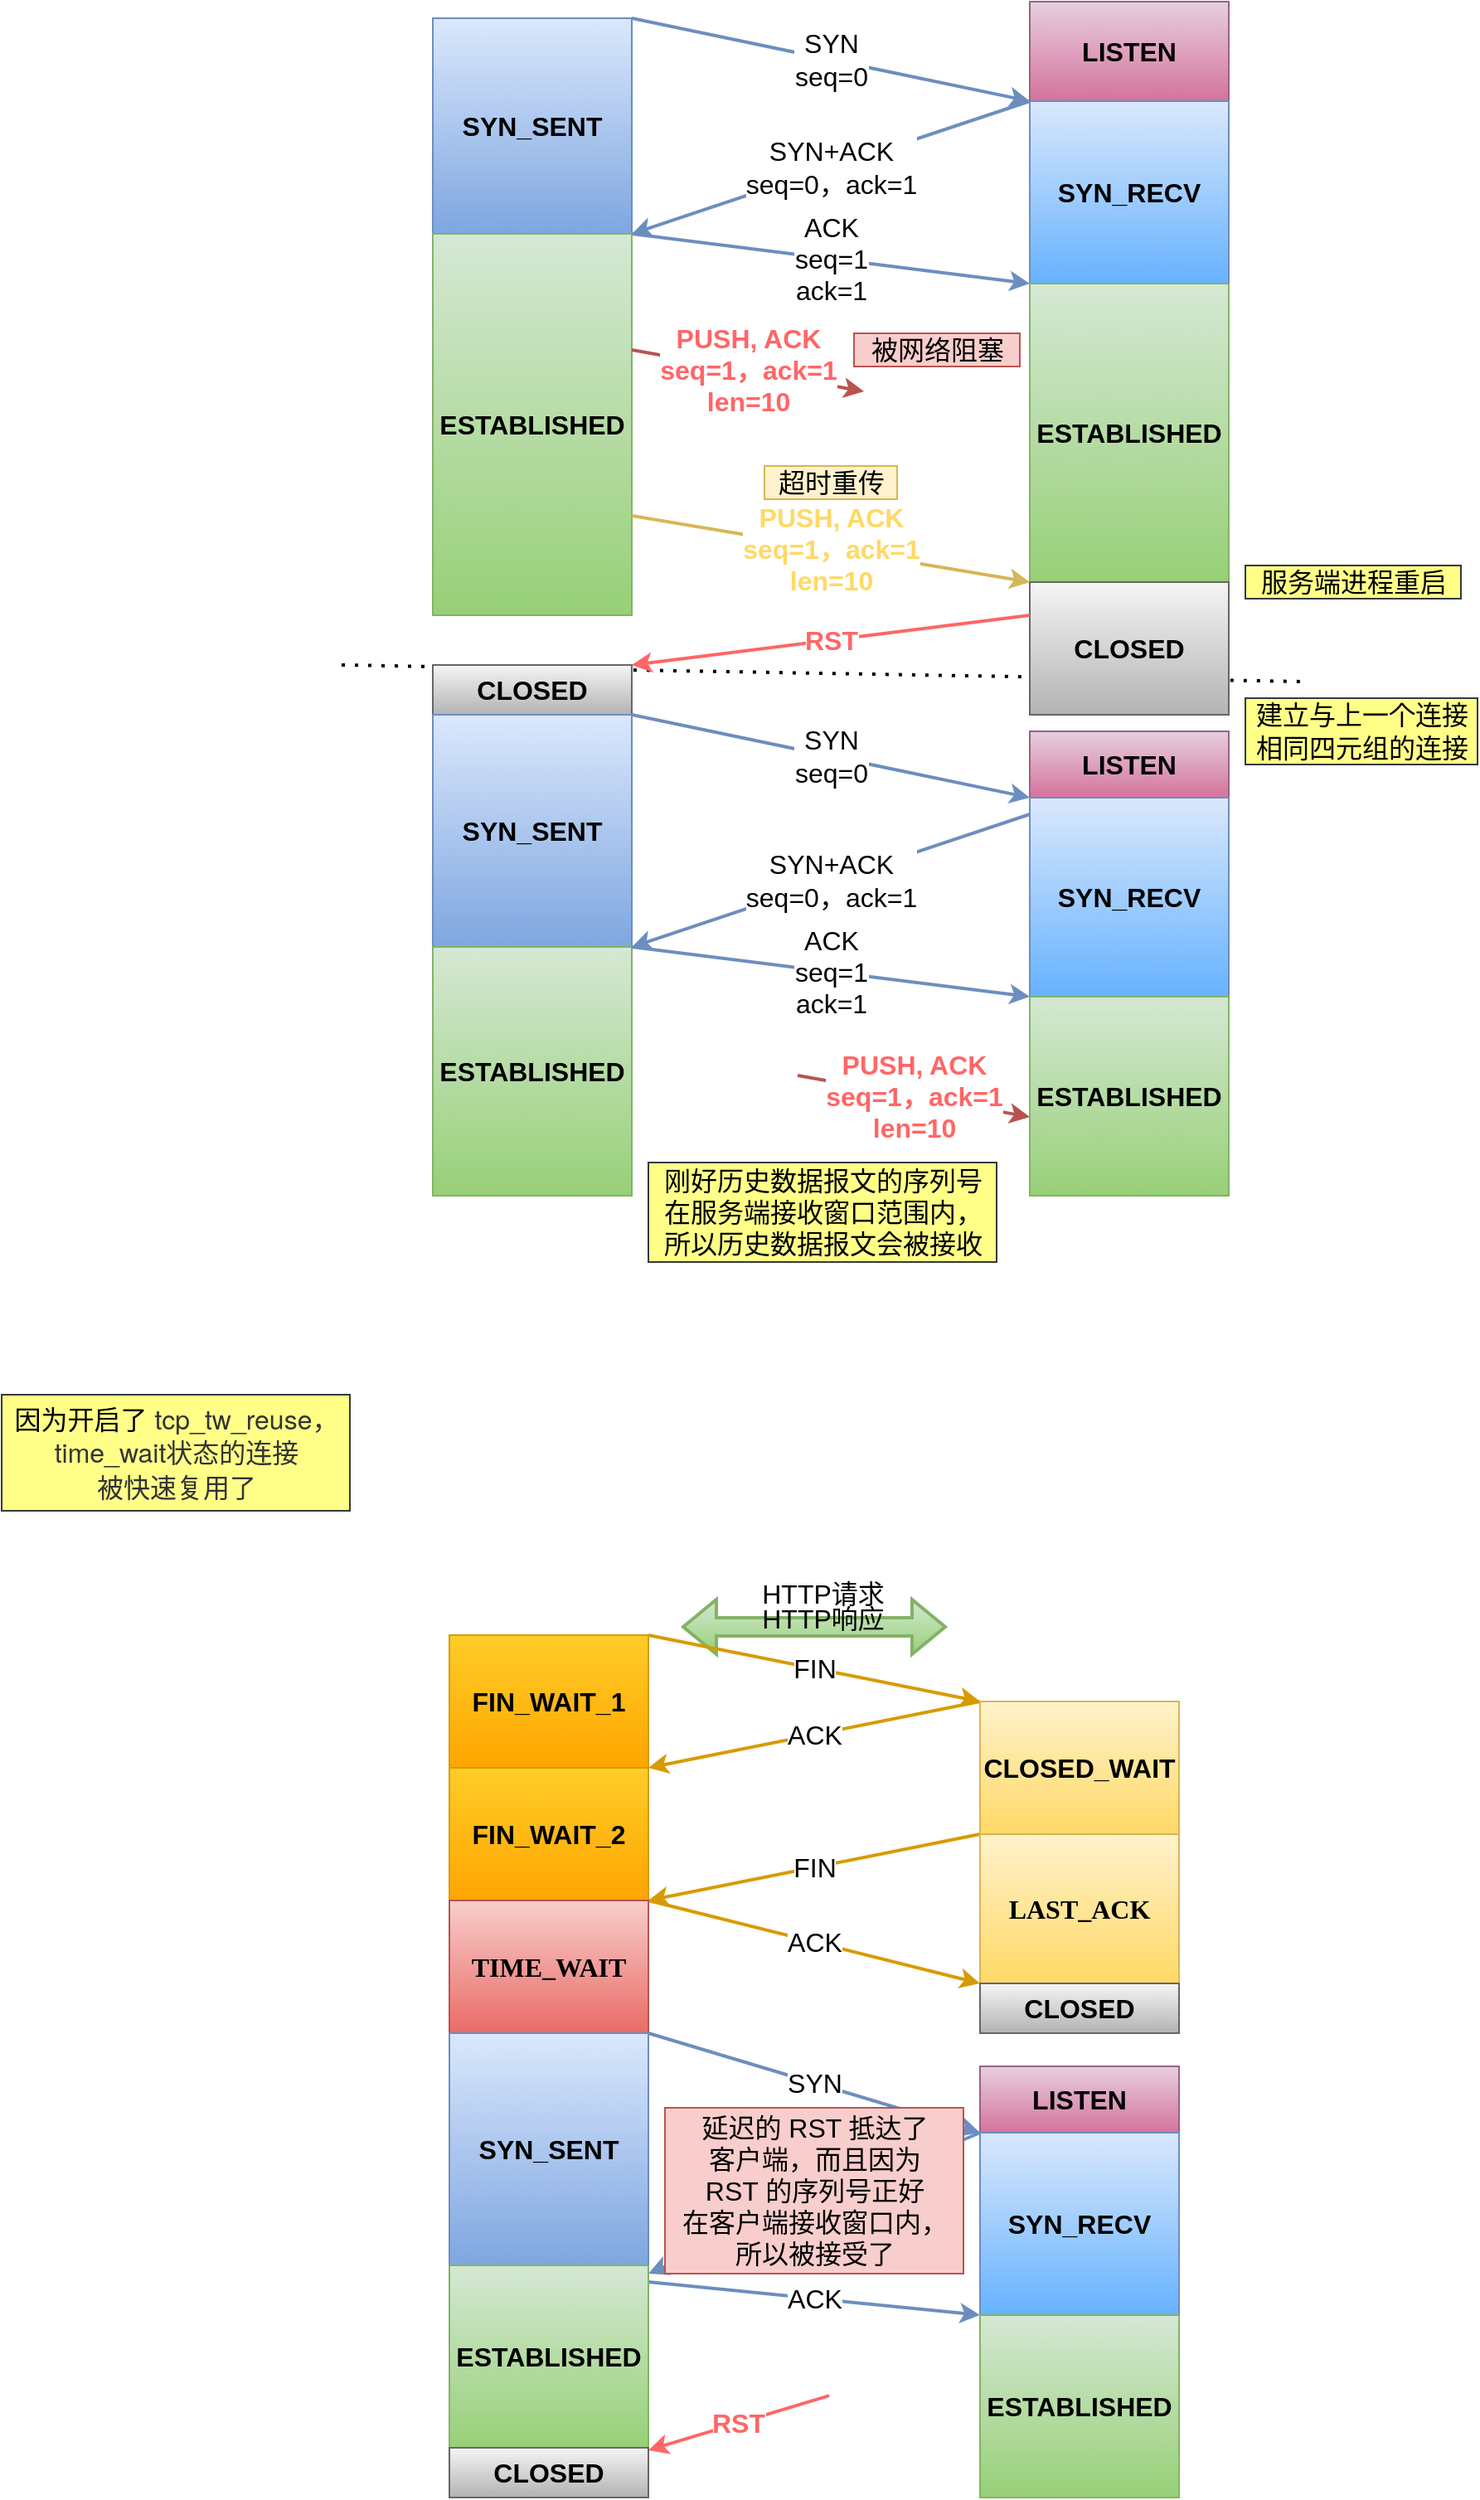 <mxfile version="16.1.0" type="github">
  <diagram id="HxfmBacdj0r3upCeBDEK" name="Page-1">
    <mxGraphModel dx="1504" dy="508" grid="1" gridSize="10" guides="1" tooltips="1" connect="1" arrows="1" fold="1" page="1" pageScale="1" pageWidth="827" pageHeight="1169" math="0" shadow="0">
      <root>
        <mxCell id="0" />
        <mxCell id="1" parent="0" />
        <mxCell id="gUkQn6-DiPegoFo77hGN-1" value="SYN_SENT" style="rounded=0;whiteSpace=wrap;html=1;fontSize=16;fontStyle=1;fillColor=#dae8fc;strokeColor=#6c8ebf;gradientColor=#7ea6e0;" vertex="1" parent="1">
          <mxGeometry x="160" y="80" width="120" height="130" as="geometry" />
        </mxCell>
        <mxCell id="gUkQn6-DiPegoFo77hGN-4" value="SYN&lt;br&gt;seq=0" style="endArrow=classic;html=1;rounded=0;exitX=1;exitY=0;exitDx=0;exitDy=0;entryX=0;entryY=1;entryDx=0;entryDy=0;fontSize=16;fillColor=#dae8fc;gradientColor=#7ea6e0;strokeColor=#6c8ebf;strokeWidth=2;" edge="1" parent="1" source="gUkQn6-DiPegoFo77hGN-1" target="gUkQn6-DiPegoFo77hGN-6">
          <mxGeometry width="50" height="50" relative="1" as="geometry">
            <mxPoint x="300" y="60" as="sourcePoint" />
            <mxPoint x="480" y="125" as="targetPoint" />
          </mxGeometry>
        </mxCell>
        <mxCell id="gUkQn6-DiPegoFo77hGN-5" value="SYN+ACK&lt;br&gt;seq=0，ack=1" style="edgeStyle=none;rounded=0;orthogonalLoop=1;jettySize=auto;html=1;fontSize=16;exitX=0;exitY=1;exitDx=0;exitDy=0;fillColor=#dae8fc;gradientColor=#7ea6e0;strokeColor=#6c8ebf;strokeWidth=2;entryX=1;entryY=1;entryDx=0;entryDy=0;" edge="1" parent="1" source="gUkQn6-DiPegoFo77hGN-6" target="gUkQn6-DiPegoFo77hGN-1">
          <mxGeometry relative="1" as="geometry">
            <mxPoint x="280" y="290" as="targetPoint" />
          </mxGeometry>
        </mxCell>
        <mxCell id="gUkQn6-DiPegoFo77hGN-6" value="LISTEN" style="rounded=0;whiteSpace=wrap;html=1;fontSize=16;fontStyle=1;fillColor=#e6d0de;strokeColor=#996185;gradientColor=#d5739d;" vertex="1" parent="1">
          <mxGeometry x="520" y="70" width="120" height="60" as="geometry" />
        </mxCell>
        <mxCell id="gUkQn6-DiPegoFo77hGN-8" value="SYN_RECV" style="rounded=0;whiteSpace=wrap;html=1;fontSize=16;fontStyle=1;fillColor=#dae8fc;strokeColor=#6c8ebf;gradientColor=#66B2FF;" vertex="1" parent="1">
          <mxGeometry x="520" y="130" width="120" height="110" as="geometry" />
        </mxCell>
        <mxCell id="gUkQn6-DiPegoFo77hGN-9" value="ACK&lt;br&gt;seq=1&lt;br&gt;ack=1" style="edgeStyle=none;rounded=0;orthogonalLoop=1;jettySize=auto;html=1;entryX=0;entryY=0;entryDx=0;entryDy=0;fontFamily=Helvetica;fontSize=16;exitX=1;exitY=0;exitDx=0;exitDy=0;fillColor=#dae8fc;gradientColor=#7ea6e0;strokeColor=#6c8ebf;strokeWidth=2;" edge="1" parent="1" source="gUkQn6-DiPegoFo77hGN-10" target="gUkQn6-DiPegoFo77hGN-11">
          <mxGeometry relative="1" as="geometry" />
        </mxCell>
        <mxCell id="gUkQn6-DiPegoFo77hGN-10" value="&lt;span style=&quot;font-weight: 700;&quot;&gt;ESTABLISHED&lt;/span&gt;" style="rounded=0;whiteSpace=wrap;html=1;fontSize=16;fontFamily=Helvetica;fillColor=#d5e8d4;strokeColor=#82b366;gradientColor=#97d077;" vertex="1" parent="1">
          <mxGeometry x="160" y="210" width="120" height="230" as="geometry" />
        </mxCell>
        <mxCell id="gUkQn6-DiPegoFo77hGN-11" value="&lt;span style=&quot;font-weight: 700;&quot;&gt;ESTABLISHED&lt;/span&gt;" style="rounded=0;whiteSpace=wrap;html=1;fontSize=16;fontFamily=Helvetica;fillColor=#d5e8d4;strokeColor=#82b366;gradientColor=#97d077;" vertex="1" parent="1">
          <mxGeometry x="520" y="240" width="120" height="180" as="geometry" />
        </mxCell>
        <mxCell id="gUkQn6-DiPegoFo77hGN-12" value="" style="shape=flexArrow;endArrow=classic;startArrow=classic;html=1;rounded=0;fontFamily=Helvetica;fontSize=16;fillColor=#d5e8d4;gradientColor=#97d077;strokeColor=#82b366;strokeWidth=2;" edge="1" parent="1">
          <mxGeometry width="100" height="100" relative="1" as="geometry">
            <mxPoint x="310" y="1050" as="sourcePoint" />
            <mxPoint x="470" y="1050" as="targetPoint" />
          </mxGeometry>
        </mxCell>
        <mxCell id="gUkQn6-DiPegoFo77hGN-13" value="HTTP请求" style="text;html=1;align=center;verticalAlign=middle;resizable=0;points=[];autosize=1;strokeColor=none;fillColor=none;fontSize=16;fontFamily=Helvetica;strokeWidth=2;" vertex="1" parent="1">
          <mxGeometry x="350" y="1020" width="90" height="20" as="geometry" />
        </mxCell>
        <mxCell id="gUkQn6-DiPegoFo77hGN-14" value="HTTP响应" style="text;html=1;align=center;verticalAlign=middle;resizable=0;points=[];autosize=1;strokeColor=none;fillColor=none;fontSize=16;fontFamily=Helvetica;strokeWidth=2;" vertex="1" parent="1">
          <mxGeometry x="350" y="1035" width="90" height="20" as="geometry" />
        </mxCell>
        <mxCell id="gUkQn6-DiPegoFo77hGN-15" value="FIN" style="edgeStyle=none;rounded=0;orthogonalLoop=1;jettySize=auto;html=1;fontFamily=Helvetica;fontSize=16;exitX=1;exitY=0;exitDx=0;exitDy=0;entryX=0;entryY=0;entryDx=0;entryDy=0;fillColor=#ffcd28;gradientColor=#ffa500;strokeColor=#d79b00;strokeWidth=2;" edge="1" parent="1" source="gUkQn6-DiPegoFo77hGN-16" target="gUkQn6-DiPegoFo77hGN-19">
          <mxGeometry relative="1" as="geometry">
            <mxPoint x="420" y="1115" as="targetPoint" />
          </mxGeometry>
        </mxCell>
        <mxCell id="gUkQn6-DiPegoFo77hGN-16" value="&lt;span style=&quot;&quot;&gt;FIN_WAIT_1&lt;/span&gt;" style="rounded=0;whiteSpace=wrap;html=1;fontSize=16;fontStyle=1;fontFamily=Helvetica;fillColor=#ffcd28;strokeColor=#d79b00;gradientColor=#ffa500;" vertex="1" parent="1">
          <mxGeometry x="170" y="1055" width="120" height="80" as="geometry" />
        </mxCell>
        <mxCell id="gUkQn6-DiPegoFo77hGN-17" value="ACK" style="edgeStyle=none;rounded=0;orthogonalLoop=1;jettySize=auto;html=1;entryX=1;entryY=0;entryDx=0;entryDy=0;fontFamily=Helvetica;fontSize=16;exitX=0;exitY=0;exitDx=0;exitDy=0;fillColor=#ffcd28;gradientColor=#ffa500;strokeColor=#d79b00;strokeWidth=2;" edge="1" parent="1" source="gUkQn6-DiPegoFo77hGN-19" target="gUkQn6-DiPegoFo77hGN-20">
          <mxGeometry relative="1" as="geometry" />
        </mxCell>
        <mxCell id="gUkQn6-DiPegoFo77hGN-18" value="FIN" style="edgeStyle=none;rounded=0;orthogonalLoop=1;jettySize=auto;html=1;entryX=1;entryY=0;entryDx=0;entryDy=0;fontFamily=Helvetica;fontSize=16;exitX=0;exitY=1;exitDx=0;exitDy=0;fillColor=#ffcd28;gradientColor=#ffa500;strokeColor=#d79b00;strokeWidth=2;" edge="1" parent="1" source="gUkQn6-DiPegoFo77hGN-19" target="gUkQn6-DiPegoFo77hGN-22">
          <mxGeometry relative="1" as="geometry" />
        </mxCell>
        <mxCell id="gUkQn6-DiPegoFo77hGN-19" value="&lt;span style=&quot;&quot;&gt;CLOSED_WAIT&lt;/span&gt;" style="rounded=0;whiteSpace=wrap;html=1;fontSize=16;fontStyle=1;fontFamily=Helvetica;fillColor=#fff2cc;strokeColor=#d6b656;gradientColor=#ffd966;" vertex="1" parent="1">
          <mxGeometry x="490" y="1095" width="120" height="80" as="geometry" />
        </mxCell>
        <mxCell id="gUkQn6-DiPegoFo77hGN-20" value="&lt;span&gt;FIN_WAIT_2&lt;/span&gt;" style="rounded=0;whiteSpace=wrap;html=1;fontSize=16;fontStyle=1;fontFamily=Helvetica;fillColor=#ffcd28;strokeColor=#d79b00;gradientColor=#ffa500;" vertex="1" parent="1">
          <mxGeometry x="170" y="1135" width="120" height="80" as="geometry" />
        </mxCell>
        <mxCell id="gUkQn6-DiPegoFo77hGN-21" value="ACK" style="edgeStyle=none;rounded=0;orthogonalLoop=1;jettySize=auto;html=1;fontFamily=Helvetica;fontSize=16;exitX=1;exitY=0;exitDx=0;exitDy=0;entryX=0;entryY=1;entryDx=0;entryDy=0;fillColor=#ffcd28;gradientColor=#ffa500;strokeColor=#d79b00;strokeWidth=2;" edge="1" parent="1" source="gUkQn6-DiPegoFo77hGN-22" target="gUkQn6-DiPegoFo77hGN-23">
          <mxGeometry relative="1" as="geometry">
            <mxPoint x="360" y="1295" as="targetPoint" />
          </mxGeometry>
        </mxCell>
        <mxCell id="gUkQn6-DiPegoFo77hGN-22" value="&lt;span style=&quot;font-family: &amp;#34;comic sans ms&amp;#34;&quot;&gt;TIME_WAIT&lt;/span&gt;" style="rounded=0;whiteSpace=wrap;html=1;fontSize=16;fontStyle=1;fontFamily=Helvetica;fillColor=#f8cecc;strokeColor=#b85450;gradientColor=#ea6b66;" vertex="1" parent="1">
          <mxGeometry x="170" y="1215" width="120" height="80" as="geometry" />
        </mxCell>
        <mxCell id="gUkQn6-DiPegoFo77hGN-23" value="&lt;span style=&quot;font-family: &amp;#34;comic sans ms&amp;#34;&quot;&gt;LAST_ACK&lt;/span&gt;" style="rounded=0;whiteSpace=wrap;html=1;fontSize=16;fontStyle=1;fontFamily=Helvetica;fillColor=#fff2cc;strokeColor=#d6b656;gradientColor=#ffd966;" vertex="1" parent="1">
          <mxGeometry x="490" y="1175" width="120" height="90" as="geometry" />
        </mxCell>
        <mxCell id="gUkQn6-DiPegoFo77hGN-24" value="CLOSED" style="rounded=0;whiteSpace=wrap;html=1;fontSize=16;fontStyle=1;fillColor=#f5f5f5;strokeColor=#666666;gradientColor=#b3b3b3;" vertex="1" parent="1">
          <mxGeometry x="490" y="1265" width="120" height="30" as="geometry" />
        </mxCell>
        <mxCell id="gUkQn6-DiPegoFo77hGN-25" value="SYN" style="edgeStyle=none;rounded=0;orthogonalLoop=1;jettySize=auto;html=1;entryX=0;entryY=1;entryDx=0;entryDy=0;fontFamily=Helvetica;fontSize=16;exitX=1;exitY=0;exitDx=0;exitDy=0;fillColor=#dae8fc;gradientColor=#7ea6e0;strokeColor=#6c8ebf;strokeWidth=2;" edge="1" parent="1" source="gUkQn6-DiPegoFo77hGN-26" target="gUkQn6-DiPegoFo77hGN-27">
          <mxGeometry relative="1" as="geometry" />
        </mxCell>
        <mxCell id="gUkQn6-DiPegoFo77hGN-26" value="SYN_SENT" style="rounded=0;whiteSpace=wrap;html=1;fontSize=16;fontStyle=1;fillColor=#dae8fc;strokeColor=#6c8ebf;gradientColor=#7ea6e0;" vertex="1" parent="1">
          <mxGeometry x="170" y="1295" width="120" height="140" as="geometry" />
        </mxCell>
        <mxCell id="gUkQn6-DiPegoFo77hGN-27" value="LISTEN" style="rounded=0;whiteSpace=wrap;html=1;fontSize=16;fontStyle=1;fillColor=#e6d0de;strokeColor=#996185;gradientColor=#d5739d;" vertex="1" parent="1">
          <mxGeometry x="490" y="1315" width="120" height="40" as="geometry" />
        </mxCell>
        <mxCell id="gUkQn6-DiPegoFo77hGN-28" value="SYN+ACK" style="edgeStyle=none;rounded=0;orthogonalLoop=1;jettySize=auto;html=1;fontFamily=Helvetica;fontSize=16;exitX=0;exitY=0;exitDx=0;exitDy=0;fillColor=#dae8fc;gradientColor=#7ea6e0;strokeColor=#6c8ebf;strokeWidth=2;" edge="1" parent="1" source="gUkQn6-DiPegoFo77hGN-29">
          <mxGeometry relative="1" as="geometry">
            <mxPoint x="290" y="1440" as="targetPoint" />
          </mxGeometry>
        </mxCell>
        <mxCell id="gUkQn6-DiPegoFo77hGN-29" value="SYN_RECV" style="rounded=0;whiteSpace=wrap;html=1;fontSize=16;fontStyle=1;fillColor=#dae8fc;strokeColor=#6c8ebf;gradientColor=#66B2FF;" vertex="1" parent="1">
          <mxGeometry x="490" y="1355" width="120" height="110" as="geometry" />
        </mxCell>
        <mxCell id="gUkQn6-DiPegoFo77hGN-30" value="ACK" style="edgeStyle=none;rounded=0;orthogonalLoop=1;jettySize=auto;html=1;entryX=0;entryY=0;entryDx=0;entryDy=0;fontFamily=Helvetica;fontSize=16;fillColor=#dae8fc;gradientColor=#7ea6e0;strokeColor=#6c8ebf;strokeWidth=2;" edge="1" parent="1" target="gUkQn6-DiPegoFo77hGN-32">
          <mxGeometry relative="1" as="geometry">
            <mxPoint x="290" y="1445" as="sourcePoint" />
          </mxGeometry>
        </mxCell>
        <mxCell id="gUkQn6-DiPegoFo77hGN-31" value="&lt;span style=&quot;font-weight: 700;&quot;&gt;ESTABLISHED&lt;/span&gt;" style="rounded=0;whiteSpace=wrap;html=1;fontSize=16;fontFamily=Helvetica;fillColor=#d5e8d4;strokeColor=#82b366;gradientColor=#97d077;" vertex="1" parent="1">
          <mxGeometry x="170" y="1435" width="120" height="110" as="geometry" />
        </mxCell>
        <mxCell id="gUkQn6-DiPegoFo77hGN-32" value="&lt;span style=&quot;font-weight: 700;&quot;&gt;ESTABLISHED&lt;/span&gt;" style="rounded=0;whiteSpace=wrap;html=1;fontSize=16;fontFamily=Helvetica;fillColor=#d5e8d4;strokeColor=#82b366;gradientColor=#97d077;" vertex="1" parent="1">
          <mxGeometry x="490" y="1465" width="120" height="110" as="geometry" />
        </mxCell>
        <mxCell id="gUkQn6-DiPegoFo77hGN-33" value="RST" style="rounded=0;orthogonalLoop=1;jettySize=auto;html=1;fontSize=16;exitX=-0.008;exitY=0.588;exitDx=0;exitDy=0;exitPerimeter=0;fillColor=#f8cecc;strokeColor=#FF6666;strokeWidth=2;fontColor=#FF6666;fontStyle=1" edge="1" parent="1">
          <mxGeometry relative="1" as="geometry">
            <mxPoint x="399.04" y="1513.52" as="sourcePoint" />
            <mxPoint x="290" y="1546.48" as="targetPoint" />
          </mxGeometry>
        </mxCell>
        <mxCell id="gUkQn6-DiPegoFo77hGN-34" value="CLOSED" style="rounded=0;whiteSpace=wrap;html=1;fontSize=16;fontStyle=1;fillColor=#f5f5f5;strokeColor=#666666;gradientColor=#b3b3b3;" vertex="1" parent="1">
          <mxGeometry x="170" y="1545" width="120" height="30" as="geometry" />
        </mxCell>
        <mxCell id="gUkQn6-DiPegoFo77hGN-37" value="延迟的 RST 抵达了&lt;br&gt;客户端，而且因为 &lt;br&gt;RST 的序列号正好&lt;br&gt;在客户端接收窗口内，&lt;br&gt;所以被接受了" style="text;html=1;align=center;verticalAlign=middle;resizable=0;points=[];autosize=1;strokeColor=#b85450;fillColor=#f8cecc;fontSize=16;fontFamily=Helvetica;" vertex="1" parent="1">
          <mxGeometry x="300" y="1340" width="180" height="100" as="geometry" />
        </mxCell>
        <mxCell id="gUkQn6-DiPegoFo77hGN-38" value="因为开启了&amp;nbsp;&lt;span style=&quot;color: rgb(51, 51, 51); font-family: &amp;quot;helvetica neue&amp;quot;, helvetica, arial, sans-serif; font-size: 16px; text-align: left;&quot;&gt;tcp_tw_reuse，&lt;br style=&quot;font-size: 16px;&quot;&gt;time_wait状态的连接&lt;br style=&quot;font-size: 16px;&quot;&gt;被快速复用了&lt;br style=&quot;font-size: 16px;&quot;&gt;&lt;/span&gt;" style="text;html=1;align=center;verticalAlign=middle;resizable=0;points=[];autosize=1;strokeColor=#36393d;fillColor=#ffff88;fontSize=16;fontFamily=Helvetica;labelBackgroundColor=none;" vertex="1" parent="1">
          <mxGeometry x="-100" y="910" width="210" height="70" as="geometry" />
        </mxCell>
        <mxCell id="gUkQn6-DiPegoFo77hGN-39" value="" style="endArrow=none;dashed=1;html=1;dashPattern=1 3;strokeWidth=2;rounded=0;fontFamily=Helvetica;fontSize=16;fontColor=#FF6666;" edge="1" parent="1">
          <mxGeometry width="50" height="50" relative="1" as="geometry">
            <mxPoint x="105" y="470" as="sourcePoint" />
            <mxPoint x="685" y="480" as="targetPoint" />
          </mxGeometry>
        </mxCell>
        <mxCell id="gUkQn6-DiPegoFo77hGN-40" value="建立与上一个连接&lt;br&gt;相同四元组的连接" style="text;html=1;align=center;verticalAlign=middle;resizable=0;points=[];autosize=1;strokeColor=#36393d;fillColor=#ffff88;fontSize=16;fontFamily=Helvetica;" vertex="1" parent="1">
          <mxGeometry x="650" y="490" width="140" height="40" as="geometry" />
        </mxCell>
        <mxCell id="gUkQn6-DiPegoFo77hGN-41" value="&lt;font color=&quot;#ff6666&quot;&gt;&lt;b&gt;PUSH, ACK&lt;br&gt;seq=1，ack=1&lt;br&gt;len=10&lt;/b&gt;&lt;/font&gt;" style="edgeStyle=none;rounded=0;orthogonalLoop=1;jettySize=auto;html=1;fontFamily=Helvetica;fontSize=16;exitX=1;exitY=0;exitDx=0;exitDy=0;fillColor=#f8cecc;strokeColor=#b85450;strokeWidth=2;" edge="1" parent="1">
          <mxGeometry relative="1" as="geometry">
            <mxPoint x="280" y="280" as="sourcePoint" />
            <mxPoint x="420" y="305" as="targetPoint" />
          </mxGeometry>
        </mxCell>
        <mxCell id="gUkQn6-DiPegoFo77hGN-42" value="CLOSED" style="rounded=0;whiteSpace=wrap;html=1;fontSize=16;fontStyle=1;fillColor=#f5f5f5;strokeColor=#666666;gradientColor=#b3b3b3;" vertex="1" parent="1">
          <mxGeometry x="520" y="420" width="120" height="80" as="geometry" />
        </mxCell>
        <mxCell id="gUkQn6-DiPegoFo77hGN-43" value="RST" style="rounded=0;orthogonalLoop=1;jettySize=auto;html=1;fontSize=16;exitX=0;exitY=0.25;exitDx=0;exitDy=0;fillColor=#f8cecc;strokeColor=#FF6666;strokeWidth=2;fontColor=#FF6666;fontStyle=1;entryX=1;entryY=0;entryDx=0;entryDy=0;" edge="1" parent="1" source="gUkQn6-DiPegoFo77hGN-42" target="gUkQn6-DiPegoFo77hGN-44">
          <mxGeometry relative="1" as="geometry">
            <mxPoint x="419.04" y="420" as="sourcePoint" />
            <mxPoint x="290" y="450" as="targetPoint" />
          </mxGeometry>
        </mxCell>
        <mxCell id="gUkQn6-DiPegoFo77hGN-44" value="CLOSED" style="rounded=0;whiteSpace=wrap;html=1;fontSize=16;fontStyle=1;fillColor=#f5f5f5;strokeColor=#666666;gradientColor=#b3b3b3;" vertex="1" parent="1">
          <mxGeometry x="160" y="470" width="120" height="30" as="geometry" />
        </mxCell>
        <mxCell id="gUkQn6-DiPegoFo77hGN-45" value="&lt;font color=&quot;#ffd966&quot;&gt;&lt;b&gt;PUSH, ACK&lt;br&gt;seq=1，ack=1&lt;br&gt;len=10&lt;/b&gt;&lt;/font&gt;" style="edgeStyle=none;rounded=0;orthogonalLoop=1;jettySize=auto;html=1;fontFamily=Helvetica;fontSize=16;exitX=1;exitY=0;exitDx=0;exitDy=0;fillColor=#fff2cc;strokeColor=#d6b656;strokeWidth=2;entryX=0;entryY=0;entryDx=0;entryDy=0;" edge="1" parent="1" target="gUkQn6-DiPegoFo77hGN-42">
          <mxGeometry relative="1" as="geometry">
            <mxPoint x="280" y="380" as="sourcePoint" />
            <mxPoint x="420" y="405" as="targetPoint" />
          </mxGeometry>
        </mxCell>
        <mxCell id="gUkQn6-DiPegoFo77hGN-46" value="LISTEN" style="rounded=0;whiteSpace=wrap;html=1;fontSize=16;fontStyle=1;fillColor=#e6d0de;strokeColor=#996185;gradientColor=#d5739d;" vertex="1" parent="1">
          <mxGeometry x="520" y="510" width="120" height="40" as="geometry" />
        </mxCell>
        <mxCell id="gUkQn6-DiPegoFo77hGN-47" value="SYN_SENT" style="rounded=0;whiteSpace=wrap;html=1;fontSize=16;fontStyle=1;fillColor=#dae8fc;strokeColor=#6c8ebf;gradientColor=#7ea6e0;" vertex="1" parent="1">
          <mxGeometry x="160" y="500" width="120" height="140" as="geometry" />
        </mxCell>
        <mxCell id="gUkQn6-DiPegoFo77hGN-48" value="SYN&lt;br&gt;seq=0" style="endArrow=classic;html=1;rounded=0;exitX=1;exitY=0;exitDx=0;exitDy=0;entryX=0;entryY=1;entryDx=0;entryDy=0;fontSize=16;fillColor=#dae8fc;gradientColor=#7ea6e0;strokeColor=#6c8ebf;strokeWidth=2;" edge="1" parent="1">
          <mxGeometry width="50" height="50" relative="1" as="geometry">
            <mxPoint x="280" y="500" as="sourcePoint" />
            <mxPoint x="520" y="550" as="targetPoint" />
          </mxGeometry>
        </mxCell>
        <mxCell id="gUkQn6-DiPegoFo77hGN-49" value="SYN_RECV" style="rounded=0;whiteSpace=wrap;html=1;fontSize=16;fontStyle=1;fillColor=#dae8fc;strokeColor=#6c8ebf;gradientColor=#66B2FF;" vertex="1" parent="1">
          <mxGeometry x="520" y="550" width="120" height="120" as="geometry" />
        </mxCell>
        <mxCell id="gUkQn6-DiPegoFo77hGN-51" value="&lt;span style=&quot;font-weight: 700;&quot;&gt;ESTABLISHED&lt;/span&gt;" style="rounded=0;whiteSpace=wrap;html=1;fontSize=16;fontFamily=Helvetica;fillColor=#d5e8d4;strokeColor=#82b366;gradientColor=#97d077;" vertex="1" parent="1">
          <mxGeometry x="520" y="670" width="120" height="120" as="geometry" />
        </mxCell>
        <mxCell id="gUkQn6-DiPegoFo77hGN-52" value="&lt;span style=&quot;font-weight: 700;&quot;&gt;ESTABLISHED&lt;/span&gt;" style="rounded=0;whiteSpace=wrap;html=1;fontSize=16;fontFamily=Helvetica;fillColor=#d5e8d4;strokeColor=#82b366;gradientColor=#97d077;" vertex="1" parent="1">
          <mxGeometry x="160" y="640" width="120" height="150" as="geometry" />
        </mxCell>
        <mxCell id="gUkQn6-DiPegoFo77hGN-53" value="SYN+ACK&lt;br&gt;seq=0，ack=1" style="edgeStyle=none;rounded=0;orthogonalLoop=1;jettySize=auto;html=1;fontSize=16;exitX=0;exitY=1;exitDx=0;exitDy=0;fillColor=#dae8fc;gradientColor=#7ea6e0;strokeColor=#6c8ebf;strokeWidth=2;entryX=1;entryY=1;entryDx=0;entryDy=0;" edge="1" parent="1">
          <mxGeometry relative="1" as="geometry">
            <mxPoint x="280" y="640" as="targetPoint" />
            <mxPoint x="520" y="560" as="sourcePoint" />
          </mxGeometry>
        </mxCell>
        <mxCell id="gUkQn6-DiPegoFo77hGN-54" value="ACK&lt;br&gt;seq=1&lt;br&gt;ack=1" style="edgeStyle=none;rounded=0;orthogonalLoop=1;jettySize=auto;html=1;entryX=0;entryY=0;entryDx=0;entryDy=0;fontFamily=Helvetica;fontSize=16;exitX=1;exitY=0;exitDx=0;exitDy=0;fillColor=#dae8fc;gradientColor=#7ea6e0;strokeColor=#6c8ebf;strokeWidth=2;" edge="1" parent="1">
          <mxGeometry relative="1" as="geometry">
            <mxPoint x="280" y="640" as="sourcePoint" />
            <mxPoint x="520" y="670" as="targetPoint" />
          </mxGeometry>
        </mxCell>
        <mxCell id="gUkQn6-DiPegoFo77hGN-56" value="刚好历史数据报文的序列号&lt;br&gt;在服务端接收窗口范围内，&lt;br&gt;所以历史数据报文会被接收" style="text;html=1;align=center;verticalAlign=middle;resizable=0;points=[];autosize=1;strokeColor=#36393d;fillColor=#ffff88;fontSize=16;fontFamily=Helvetica;" vertex="1" parent="1">
          <mxGeometry x="290" y="770" width="210" height="60" as="geometry" />
        </mxCell>
        <mxCell id="gUkQn6-DiPegoFo77hGN-57" value="被网络阻塞" style="text;html=1;align=center;verticalAlign=middle;resizable=0;points=[];autosize=1;strokeColor=#b85450;fillColor=#f8cecc;fontSize=16;" vertex="1" parent="1">
          <mxGeometry x="414" y="270" width="100" height="20" as="geometry" />
        </mxCell>
        <mxCell id="gUkQn6-DiPegoFo77hGN-58" value="&lt;font color=&quot;#ff6666&quot;&gt;&lt;b&gt;PUSH, ACK&lt;br&gt;seq=1，ack=1&lt;br&gt;len=10&lt;/b&gt;&lt;/font&gt;" style="edgeStyle=none;rounded=0;orthogonalLoop=1;jettySize=auto;html=1;fontFamily=Helvetica;fontSize=16;exitX=1;exitY=0;exitDx=0;exitDy=0;fillColor=#f8cecc;strokeColor=#b85450;strokeWidth=2;" edge="1" parent="1">
          <mxGeometry relative="1" as="geometry">
            <mxPoint x="380" y="717.5" as="sourcePoint" />
            <mxPoint x="520" y="742.5" as="targetPoint" />
          </mxGeometry>
        </mxCell>
        <mxCell id="gUkQn6-DiPegoFo77hGN-59" value="超时重传" style="text;html=1;align=center;verticalAlign=middle;resizable=0;points=[];autosize=1;strokeColor=#d6b656;fillColor=#fff2cc;fontSize=16;" vertex="1" parent="1">
          <mxGeometry x="360" y="350" width="80" height="20" as="geometry" />
        </mxCell>
        <mxCell id="gUkQn6-DiPegoFo77hGN-60" value="服务端进程重启" style="text;html=1;align=center;verticalAlign=middle;resizable=0;points=[];autosize=1;strokeColor=#36393d;fillColor=#ffff88;fontSize=16;fontFamily=Helvetica;" vertex="1" parent="1">
          <mxGeometry x="650" y="410" width="130" height="20" as="geometry" />
        </mxCell>
      </root>
    </mxGraphModel>
  </diagram>
</mxfile>
